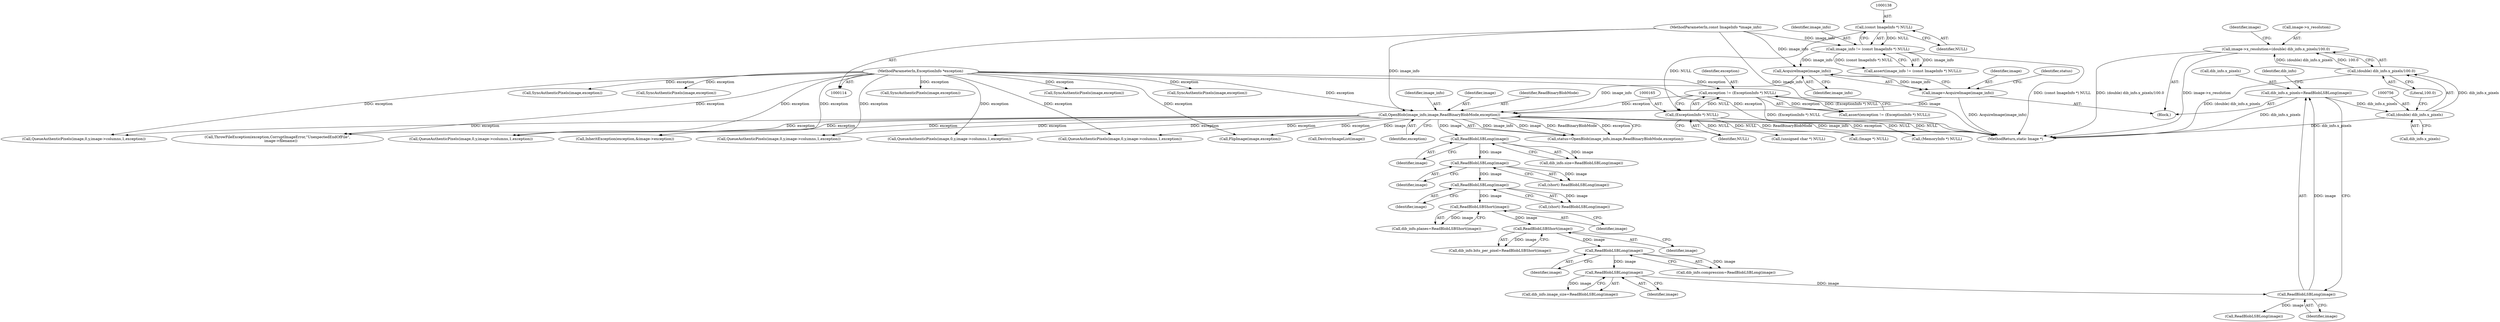 digraph "0_ImageMagick_f6e9d0d9955e85bdd7540b251cd50d598dacc5e6_10@pointer" {
"1000750" [label="(Call,image->x_resolution=(double) dib_info.x_pixels/100.0)"];
"1000754" [label="(Call,(double) dib_info.x_pixels/100.0)"];
"1000755" [label="(Call,(double) dib_info.x_pixels)"];
"1000260" [label="(Call,dib_info.x_pixels=ReadBlobLSBLong(image))"];
"1000264" [label="(Call,ReadBlobLSBLong(image))"];
"1000258" [label="(Call,ReadBlobLSBLong(image))"];
"1000252" [label="(Call,ReadBlobLSBLong(image))"];
"1000246" [label="(Call,ReadBlobLSBShort(image))"];
"1000240" [label="(Call,ReadBlobLSBShort(image))"];
"1000234" [label="(Call,ReadBlobLSBLong(image))"];
"1000226" [label="(Call,ReadBlobLSBLong(image))"];
"1000209" [label="(Call,ReadBlobLSBLong(image))"];
"1000179" [label="(Call,OpenBlob(image_info,image,ReadBinaryBlobMode,exception))"];
"1000175" [label="(Call,AcquireImage(image_info))"];
"1000135" [label="(Call,image_info != (const ImageInfo *) NULL)"];
"1000115" [label="(MethodParameterIn,const ImageInfo *image_info)"];
"1000137" [label="(Call,(const ImageInfo *) NULL)"];
"1000173" [label="(Call,image=AcquireImage(image_info))"];
"1000162" [label="(Call,exception != (ExceptionInfo *) NULL)"];
"1000116" [label="(MethodParameterIn,ExceptionInfo *exception)"];
"1000164" [label="(Call,(ExceptionInfo *) NULL)"];
"1000270" [label="(Call,ReadBlobLSBLong(image))"];
"1000241" [label="(Identifier,image)"];
"1000763" [label="(Identifier,image)"];
"1000180" [label="(Identifier,image_info)"];
"1001000" [label="(Call,QueueAuthenticPixels(image,0,y,image->columns,1,exception))"];
"1000928" [label="(Call,SyncAuthenticPixels(image,exception))"];
"1000757" [label="(Call,dib_info.x_pixels)"];
"1000232" [label="(Call,(short) ReadBlobLSBLong(image))"];
"1001643" [label="(Call,FlipImage(image,exception))"];
"1000134" [label="(Call,assert(image_info != (const ImageInfo *) NULL))"];
"1000137" [label="(Call,(const ImageInfo *) NULL)"];
"1000136" [label="(Identifier,image_info)"];
"1000166" [label="(Identifier,NULL)"];
"1000179" [label="(Call,OpenBlob(image_info,image,ReadBinaryBlobMode,exception))"];
"1000268" [label="(Identifier,dib_info)"];
"1000224" [label="(Call,(short) ReadBlobLSBLong(image))"];
"1000227" [label="(Identifier,image)"];
"1000226" [label="(Call,ReadBlobLSBLong(image))"];
"1001237" [label="(Call,SyncAuthenticPixels(image,exception))"];
"1000260" [label="(Call,dib_info.x_pixels=ReadBlobLSBLong(image))"];
"1000117" [label="(Block,)"];
"1001670" [label="(MethodReturn,static Image *)"];
"1001514" [label="(Call,QueueAuthenticPixels(image,0,y,image->columns,1,exception))"];
"1000750" [label="(Call,image->x_resolution=(double) dib_info.x_pixels/100.0)"];
"1000174" [label="(Identifier,image)"];
"1000252" [label="(Call,ReadBlobLSBLong(image))"];
"1000116" [label="(MethodParameterIn,ExceptionInfo *exception)"];
"1000178" [label="(Identifier,status)"];
"1000240" [label="(Call,ReadBlobLSBShort(image))"];
"1000755" [label="(Call,(double) dib_info.x_pixels)"];
"1000246" [label="(Call,ReadBlobLSBShort(image))"];
"1000161" [label="(Call,assert(exception != (ExceptionInfo *) NULL))"];
"1001578" [label="(Call,SyncAuthenticPixels(image,exception))"];
"1000248" [label="(Call,dib_info.compression=ReadBlobLSBLong(image))"];
"1000177" [label="(Call,status=OpenBlob(image_info,image,ReadBinaryBlobMode,exception))"];
"1000181" [label="(Identifier,image)"];
"1000115" [label="(MethodParameterIn,const ImageInfo *image_info)"];
"1000810" [label="(Call,QueueAuthenticPixels(image,0,y,image->columns,1,exception))"];
"1000261" [label="(Call,dib_info.x_pixels)"];
"1000234" [label="(Call,ReadBlobLSBLong(image))"];
"1000191" [label="(Call,DestroyImageList(image))"];
"1000235" [label="(Identifier,image)"];
"1000209" [label="(Call,ReadBlobLSBLong(image))"];
"1000247" [label="(Identifier,image)"];
"1001626" [label="(Call,ThrowFileException(exception,CorruptImageError,\"UnexpectedEndOfFile\",\n      image->filename))"];
"1000533" [label="(Call,(unsigned char *) NULL)"];
"1000164" [label="(Call,(ExceptionInfo *) NULL)"];
"1000163" [label="(Identifier,exception)"];
"1000751" [label="(Call,image->x_resolution)"];
"1001097" [label="(Call,SyncAuthenticPixels(image,exception))"];
"1000175" [label="(Call,AcquireImage(image_info))"];
"1000259" [label="(Identifier,image)"];
"1000194" [label="(Call,(Image *) NULL)"];
"1000176" [label="(Identifier,image_info)"];
"1000173" [label="(Call,image=AcquireImage(image_info))"];
"1001186" [label="(Call,QueueAuthenticPixels(image,0,y,image->columns,1,exception))"];
"1000205" [label="(Call,dib_info.size=ReadBlobLSBLong(image))"];
"1000264" [label="(Call,ReadBlobLSBLong(image))"];
"1000253" [label="(Identifier,image)"];
"1000236" [label="(Call,dib_info.planes=ReadBlobLSBShort(image))"];
"1000754" [label="(Call,(double) dib_info.x_pixels/100.0)"];
"1000242" [label="(Call,dib_info.bits_per_pixel=ReadBlobLSBShort(image))"];
"1000182" [label="(Identifier,ReadBinaryBlobMode)"];
"1000482" [label="(Call,InheritException(exception,&image->exception))"];
"1001328" [label="(Call,QueueAuthenticPixels(image,0,y,image->columns,1,exception))"];
"1000135" [label="(Call,image_info != (const ImageInfo *) NULL)"];
"1000139" [label="(Identifier,NULL)"];
"1001445" [label="(Call,SyncAuthenticPixels(image,exception))"];
"1000183" [label="(Identifier,exception)"];
"1000760" [label="(Literal,100.0)"];
"1000162" [label="(Call,exception != (ExceptionInfo *) NULL)"];
"1000210" [label="(Identifier,image)"];
"1000254" [label="(Call,dib_info.image_size=ReadBlobLSBLong(image))"];
"1000265" [label="(Identifier,image)"];
"1000685" [label="(Call,(MemoryInfo *) NULL)"];
"1000258" [label="(Call,ReadBlobLSBLong(image))"];
"1000750" -> "1000117"  [label="AST: "];
"1000750" -> "1000754"  [label="CFG: "];
"1000751" -> "1000750"  [label="AST: "];
"1000754" -> "1000750"  [label="AST: "];
"1000763" -> "1000750"  [label="CFG: "];
"1000750" -> "1001670"  [label="DDG: (double) dib_info.x_pixels/100.0"];
"1000750" -> "1001670"  [label="DDG: image->x_resolution"];
"1000754" -> "1000750"  [label="DDG: (double) dib_info.x_pixels"];
"1000754" -> "1000750"  [label="DDG: 100.0"];
"1000754" -> "1000760"  [label="CFG: "];
"1000755" -> "1000754"  [label="AST: "];
"1000760" -> "1000754"  [label="AST: "];
"1000754" -> "1001670"  [label="DDG: (double) dib_info.x_pixels"];
"1000755" -> "1000754"  [label="DDG: dib_info.x_pixels"];
"1000755" -> "1000757"  [label="CFG: "];
"1000756" -> "1000755"  [label="AST: "];
"1000757" -> "1000755"  [label="AST: "];
"1000760" -> "1000755"  [label="CFG: "];
"1000755" -> "1001670"  [label="DDG: dib_info.x_pixels"];
"1000260" -> "1000755"  [label="DDG: dib_info.x_pixels"];
"1000260" -> "1000117"  [label="AST: "];
"1000260" -> "1000264"  [label="CFG: "];
"1000261" -> "1000260"  [label="AST: "];
"1000264" -> "1000260"  [label="AST: "];
"1000268" -> "1000260"  [label="CFG: "];
"1000260" -> "1001670"  [label="DDG: dib_info.x_pixels"];
"1000264" -> "1000260"  [label="DDG: image"];
"1000264" -> "1000265"  [label="CFG: "];
"1000265" -> "1000264"  [label="AST: "];
"1000258" -> "1000264"  [label="DDG: image"];
"1000264" -> "1000270"  [label="DDG: image"];
"1000258" -> "1000254"  [label="AST: "];
"1000258" -> "1000259"  [label="CFG: "];
"1000259" -> "1000258"  [label="AST: "];
"1000254" -> "1000258"  [label="CFG: "];
"1000258" -> "1000254"  [label="DDG: image"];
"1000252" -> "1000258"  [label="DDG: image"];
"1000252" -> "1000248"  [label="AST: "];
"1000252" -> "1000253"  [label="CFG: "];
"1000253" -> "1000252"  [label="AST: "];
"1000248" -> "1000252"  [label="CFG: "];
"1000252" -> "1000248"  [label="DDG: image"];
"1000246" -> "1000252"  [label="DDG: image"];
"1000246" -> "1000242"  [label="AST: "];
"1000246" -> "1000247"  [label="CFG: "];
"1000247" -> "1000246"  [label="AST: "];
"1000242" -> "1000246"  [label="CFG: "];
"1000246" -> "1000242"  [label="DDG: image"];
"1000240" -> "1000246"  [label="DDG: image"];
"1000240" -> "1000236"  [label="AST: "];
"1000240" -> "1000241"  [label="CFG: "];
"1000241" -> "1000240"  [label="AST: "];
"1000236" -> "1000240"  [label="CFG: "];
"1000240" -> "1000236"  [label="DDG: image"];
"1000234" -> "1000240"  [label="DDG: image"];
"1000234" -> "1000232"  [label="AST: "];
"1000234" -> "1000235"  [label="CFG: "];
"1000235" -> "1000234"  [label="AST: "];
"1000232" -> "1000234"  [label="CFG: "];
"1000234" -> "1000232"  [label="DDG: image"];
"1000226" -> "1000234"  [label="DDG: image"];
"1000226" -> "1000224"  [label="AST: "];
"1000226" -> "1000227"  [label="CFG: "];
"1000227" -> "1000226"  [label="AST: "];
"1000224" -> "1000226"  [label="CFG: "];
"1000226" -> "1000224"  [label="DDG: image"];
"1000209" -> "1000226"  [label="DDG: image"];
"1000209" -> "1000205"  [label="AST: "];
"1000209" -> "1000210"  [label="CFG: "];
"1000210" -> "1000209"  [label="AST: "];
"1000205" -> "1000209"  [label="CFG: "];
"1000209" -> "1000205"  [label="DDG: image"];
"1000179" -> "1000209"  [label="DDG: image"];
"1000179" -> "1000177"  [label="AST: "];
"1000179" -> "1000183"  [label="CFG: "];
"1000180" -> "1000179"  [label="AST: "];
"1000181" -> "1000179"  [label="AST: "];
"1000182" -> "1000179"  [label="AST: "];
"1000183" -> "1000179"  [label="AST: "];
"1000177" -> "1000179"  [label="CFG: "];
"1000179" -> "1001670"  [label="DDG: ReadBinaryBlobMode"];
"1000179" -> "1001670"  [label="DDG: image_info"];
"1000179" -> "1001670"  [label="DDG: exception"];
"1000179" -> "1000177"  [label="DDG: image_info"];
"1000179" -> "1000177"  [label="DDG: image"];
"1000179" -> "1000177"  [label="DDG: ReadBinaryBlobMode"];
"1000179" -> "1000177"  [label="DDG: exception"];
"1000175" -> "1000179"  [label="DDG: image_info"];
"1000115" -> "1000179"  [label="DDG: image_info"];
"1000173" -> "1000179"  [label="DDG: image"];
"1000162" -> "1000179"  [label="DDG: exception"];
"1000116" -> "1000179"  [label="DDG: exception"];
"1000179" -> "1000191"  [label="DDG: image"];
"1000179" -> "1000482"  [label="DDG: exception"];
"1000179" -> "1000810"  [label="DDG: exception"];
"1000179" -> "1001000"  [label="DDG: exception"];
"1000179" -> "1001186"  [label="DDG: exception"];
"1000179" -> "1001328"  [label="DDG: exception"];
"1000179" -> "1001514"  [label="DDG: exception"];
"1000179" -> "1001626"  [label="DDG: exception"];
"1000179" -> "1001643"  [label="DDG: exception"];
"1000175" -> "1000173"  [label="AST: "];
"1000175" -> "1000176"  [label="CFG: "];
"1000176" -> "1000175"  [label="AST: "];
"1000173" -> "1000175"  [label="CFG: "];
"1000175" -> "1000173"  [label="DDG: image_info"];
"1000135" -> "1000175"  [label="DDG: image_info"];
"1000115" -> "1000175"  [label="DDG: image_info"];
"1000135" -> "1000134"  [label="AST: "];
"1000135" -> "1000137"  [label="CFG: "];
"1000136" -> "1000135"  [label="AST: "];
"1000137" -> "1000135"  [label="AST: "];
"1000134" -> "1000135"  [label="CFG: "];
"1000135" -> "1001670"  [label="DDG: (const ImageInfo *) NULL"];
"1000135" -> "1000134"  [label="DDG: image_info"];
"1000135" -> "1000134"  [label="DDG: (const ImageInfo *) NULL"];
"1000115" -> "1000135"  [label="DDG: image_info"];
"1000137" -> "1000135"  [label="DDG: NULL"];
"1000115" -> "1000114"  [label="AST: "];
"1000115" -> "1001670"  [label="DDG: image_info"];
"1000137" -> "1000139"  [label="CFG: "];
"1000138" -> "1000137"  [label="AST: "];
"1000139" -> "1000137"  [label="AST: "];
"1000137" -> "1000164"  [label="DDG: NULL"];
"1000173" -> "1000117"  [label="AST: "];
"1000174" -> "1000173"  [label="AST: "];
"1000178" -> "1000173"  [label="CFG: "];
"1000173" -> "1001670"  [label="DDG: AcquireImage(image_info)"];
"1000162" -> "1000161"  [label="AST: "];
"1000162" -> "1000164"  [label="CFG: "];
"1000163" -> "1000162"  [label="AST: "];
"1000164" -> "1000162"  [label="AST: "];
"1000161" -> "1000162"  [label="CFG: "];
"1000162" -> "1001670"  [label="DDG: (ExceptionInfo *) NULL"];
"1000162" -> "1000161"  [label="DDG: exception"];
"1000162" -> "1000161"  [label="DDG: (ExceptionInfo *) NULL"];
"1000116" -> "1000162"  [label="DDG: exception"];
"1000164" -> "1000162"  [label="DDG: NULL"];
"1000116" -> "1000114"  [label="AST: "];
"1000116" -> "1001670"  [label="DDG: exception"];
"1000116" -> "1000482"  [label="DDG: exception"];
"1000116" -> "1000810"  [label="DDG: exception"];
"1000116" -> "1000928"  [label="DDG: exception"];
"1000116" -> "1001000"  [label="DDG: exception"];
"1000116" -> "1001097"  [label="DDG: exception"];
"1000116" -> "1001186"  [label="DDG: exception"];
"1000116" -> "1001237"  [label="DDG: exception"];
"1000116" -> "1001328"  [label="DDG: exception"];
"1000116" -> "1001445"  [label="DDG: exception"];
"1000116" -> "1001514"  [label="DDG: exception"];
"1000116" -> "1001578"  [label="DDG: exception"];
"1000116" -> "1001626"  [label="DDG: exception"];
"1000116" -> "1001643"  [label="DDG: exception"];
"1000164" -> "1000166"  [label="CFG: "];
"1000165" -> "1000164"  [label="AST: "];
"1000166" -> "1000164"  [label="AST: "];
"1000164" -> "1001670"  [label="DDG: NULL"];
"1000164" -> "1000194"  [label="DDG: NULL"];
"1000164" -> "1000533"  [label="DDG: NULL"];
"1000164" -> "1000685"  [label="DDG: NULL"];
}
